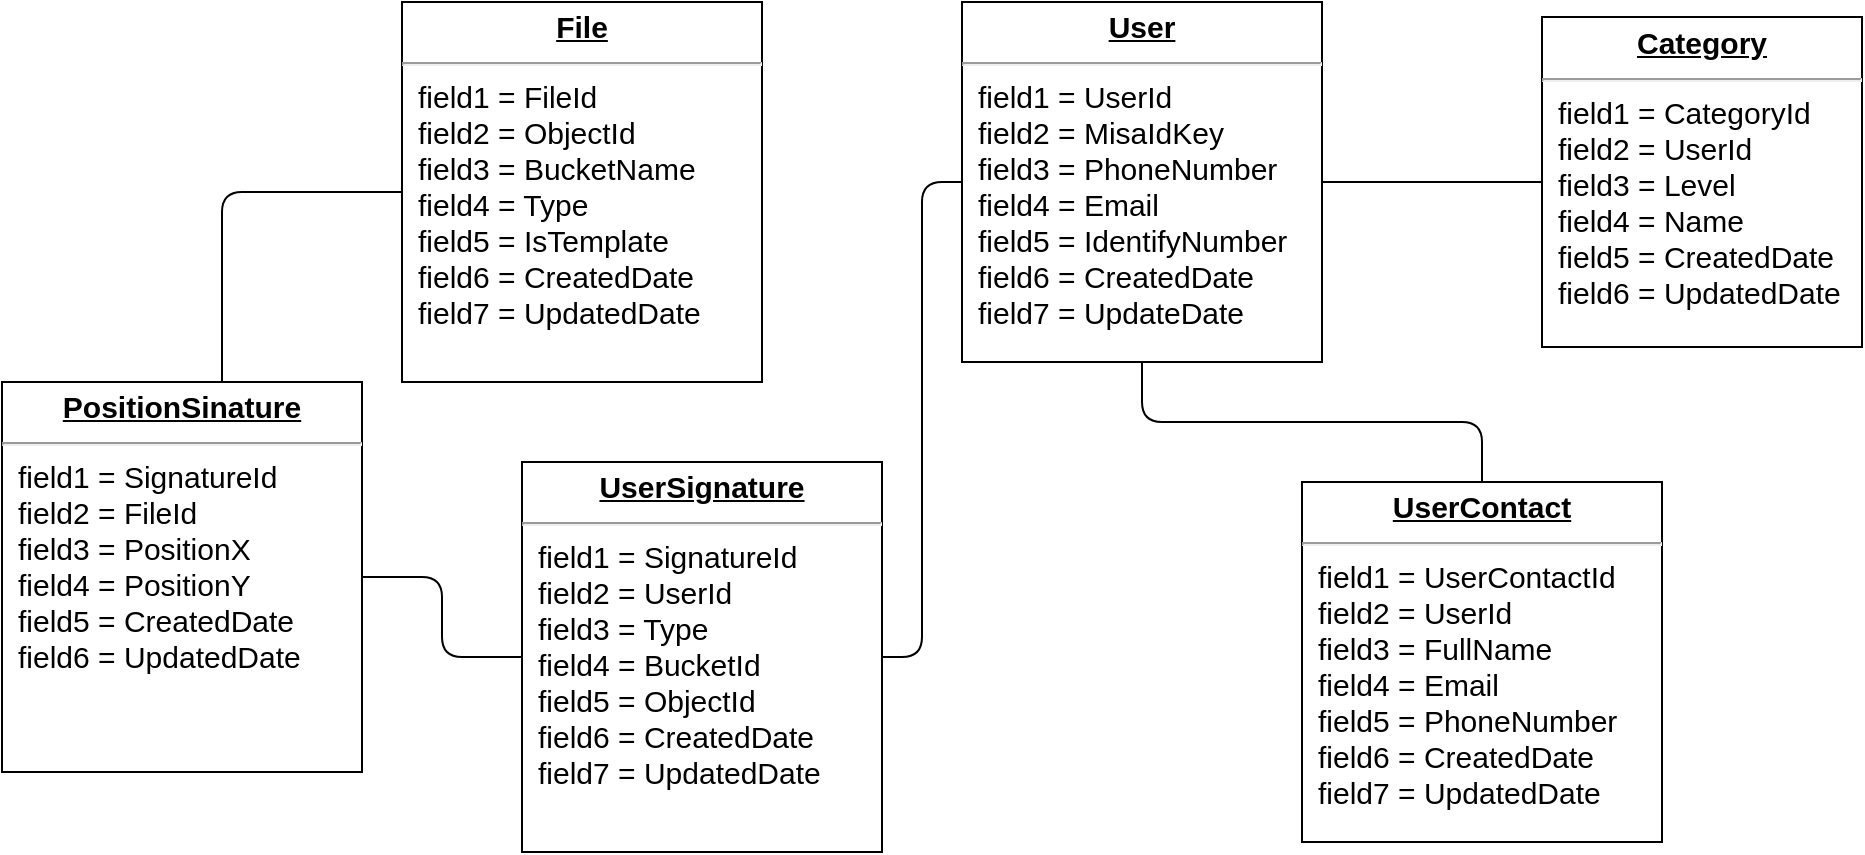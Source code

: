 <mxfile version="14.6.5" type="github">
  <diagram name="Page-1" id="a7904f86-f2b4-8e86-fa97-74104820619b">
    <mxGraphModel dx="1422" dy="762" grid="1" gridSize="10" guides="1" tooltips="1" connect="1" arrows="1" fold="1" page="1" pageScale="1" pageWidth="1100" pageHeight="850" background="#ffffff" math="0" shadow="0">
      <root>
        <mxCell id="0" />
        <mxCell id="1" parent="0" />
        <mxCell id="24794b860abc3c2d-19" value="&lt;p style=&quot;margin: 4px 0px 0px ; text-align: center ; text-decoration: underline ; font-size: 15px&quot;&gt;&lt;b style=&quot;font-size: 15px&quot;&gt;File&lt;/b&gt;&lt;/p&gt;&lt;hr style=&quot;font-size: 15px&quot;&gt;&lt;p style=&quot;margin: 0px 0px 0px 8px ; font-size: 15px&quot;&gt;field1 = FileId&lt;br style=&quot;font-size: 15px&quot;&gt;field2 = ObjectId&lt;br style=&quot;font-size: 15px&quot;&gt;field3 = BucketName&lt;/p&gt;&lt;p style=&quot;margin: 0px 0px 0px 8px ; font-size: 15px&quot;&gt;field4 = Type&lt;br style=&quot;font-size: 15px&quot;&gt;&lt;/p&gt;&lt;p style=&quot;margin: 0px 0px 0px 8px ; font-size: 15px&quot;&gt;field5 = IsTemplate&lt;br style=&quot;font-size: 15px&quot;&gt;&lt;/p&gt;&lt;p style=&quot;margin: 0px 0px 0px 8px ; font-size: 15px&quot;&gt;field6 = CreatedDate&lt;br style=&quot;font-size: 15px&quot;&gt;&lt;/p&gt;&lt;p style=&quot;margin: 0px 0px 0px 8px ; font-size: 15px&quot;&gt;field7 = UpdatedDate&lt;/p&gt;" style="verticalAlign=top;align=left;overflow=fill;fontSize=15;fontFamily=Helvetica;html=1;rounded=0;shadow=0;comic=0;labelBackgroundColor=none;strokeWidth=1" parent="1" vertex="1">
          <mxGeometry x="210" y="40" width="180" height="190" as="geometry" />
        </mxCell>
        <mxCell id="4iH1GzRxDfgeXJONlSuH-14" style="edgeStyle=orthogonalEdgeStyle;rounded=1;orthogonalLoop=1;jettySize=auto;html=1;entryX=1;entryY=0.5;entryDx=0;entryDy=0;fontSize=15;endArrow=none;endFill=0;strokeColor=#000000;" edge="1" parent="1" source="24794b860abc3c2d-20" target="4iH1GzRxDfgeXJONlSuH-5">
          <mxGeometry relative="1" as="geometry" />
        </mxCell>
        <mxCell id="24794b860abc3c2d-20" value="&lt;p style=&quot;margin: 4px 0px 0px; text-align: center; text-decoration: underline; font-size: 15px;&quot;&gt;&lt;b style=&quot;font-size: 15px;&quot;&gt;UserSignature&lt;/b&gt;&lt;/p&gt;&lt;hr style=&quot;font-size: 15px;&quot;&gt;&lt;p style=&quot;margin: 0px 0px 0px 8px; font-size: 15px;&quot;&gt;field1 = SignatureId&lt;br style=&quot;font-size: 15px;&quot;&gt;field2 = UserId&lt;br style=&quot;font-size: 15px;&quot;&gt;field3 = Type&lt;/p&gt;&lt;p style=&quot;margin: 0px 0px 0px 8px; font-size: 15px;&quot;&gt;field4 = BucketId&lt;/p&gt;&lt;p style=&quot;margin: 0px 0px 0px 8px; font-size: 15px;&quot;&gt;field5 = ObjectId&lt;br style=&quot;font-size: 15px;&quot;&gt;&lt;/p&gt;&lt;p style=&quot;margin: 0px 0px 0px 8px; font-size: 15px;&quot;&gt;field6 = CreatedDate&lt;/p&gt;&lt;p style=&quot;margin: 0px 0px 0px 8px; font-size: 15px;&quot;&gt;field7 = UpdatedDate&lt;/p&gt;&lt;p style=&quot;margin: 0px 0px 0px 8px; font-size: 15px;&quot;&gt;&lt;br style=&quot;font-size: 15px;&quot;&gt;&lt;/p&gt;" style="verticalAlign=top;align=left;overflow=fill;fontSize=15;fontFamily=Helvetica;html=1;rounded=0;shadow=0;comic=0;labelBackgroundColor=none;strokeWidth=1" parent="1" vertex="1">
          <mxGeometry x="270" y="270" width="180" height="195" as="geometry" />
        </mxCell>
        <mxCell id="4iH1GzRxDfgeXJONlSuH-12" style="edgeStyle=orthogonalEdgeStyle;rounded=1;orthogonalLoop=1;jettySize=auto;html=1;entryX=0;entryY=0.5;entryDx=0;entryDy=0;fontSize=15;endArrow=none;endFill=0;strokeColor=#000000;" edge="1" parent="1" source="24794b860abc3c2d-23" target="24794b860abc3c2d-26">
          <mxGeometry relative="1" as="geometry" />
        </mxCell>
        <mxCell id="4iH1GzRxDfgeXJONlSuH-13" style="edgeStyle=orthogonalEdgeStyle;rounded=1;orthogonalLoop=1;jettySize=auto;html=1;entryX=1;entryY=0.5;entryDx=0;entryDy=0;fontSize=15;endArrow=none;endFill=0;strokeColor=#000000;" edge="1" parent="1" source="24794b860abc3c2d-23" target="24794b860abc3c2d-20">
          <mxGeometry relative="1" as="geometry" />
        </mxCell>
        <mxCell id="4iH1GzRxDfgeXJONlSuH-15" style="edgeStyle=orthogonalEdgeStyle;rounded=1;orthogonalLoop=1;jettySize=auto;html=1;entryX=0.5;entryY=0;entryDx=0;entryDy=0;fontSize=15;endArrow=none;endFill=0;strokeColor=#000000;" edge="1" parent="1" source="24794b860abc3c2d-23" target="24794b860abc3c2d-24">
          <mxGeometry relative="1" as="geometry" />
        </mxCell>
        <mxCell id="24794b860abc3c2d-23" value="&lt;p style=&quot;margin: 4px 0px 0px ; text-align: center ; text-decoration: underline ; font-size: 15px&quot;&gt;&lt;b style=&quot;font-size: 15px&quot;&gt;User&lt;/b&gt;&lt;/p&gt;&lt;hr style=&quot;font-size: 15px&quot;&gt;&lt;p style=&quot;margin: 0px 0px 0px 8px ; font-size: 15px&quot;&gt;field1 = UserId&lt;br style=&quot;font-size: 15px&quot;&gt;field2 = MisaIdKey&lt;br style=&quot;font-size: 15px&quot;&gt;field3 = PhoneNumber&lt;/p&gt;&lt;p style=&quot;margin: 0px 0px 0px 8px ; font-size: 15px&quot;&gt;field4 = Email&lt;br style=&quot;font-size: 15px&quot;&gt;&lt;/p&gt;&lt;p style=&quot;margin: 0px 0px 0px 8px ; font-size: 15px&quot;&gt;field5 = IdentifyNumber&lt;br style=&quot;font-size: 15px&quot;&gt;&lt;/p&gt;&lt;p style=&quot;margin: 0px 0px 0px 8px ; font-size: 15px&quot;&gt;field6 = CreatedDate&lt;br style=&quot;font-size: 15px&quot;&gt;&lt;/p&gt;&lt;p style=&quot;margin: 0px 0px 0px 8px ; font-size: 15px&quot;&gt;field7 = UpdateDate&lt;br style=&quot;font-size: 15px&quot;&gt;&lt;/p&gt;&lt;p style=&quot;margin: 0px 0px 0px 8px ; font-size: 15px&quot;&gt;&lt;br&gt;&lt;/p&gt;" style="verticalAlign=top;align=left;overflow=fill;fontSize=15;fontFamily=Helvetica;html=1;rounded=0;shadow=0;comic=0;labelBackgroundColor=none;strokeWidth=1" parent="1" vertex="1">
          <mxGeometry x="490" y="40" width="180" height="180" as="geometry" />
        </mxCell>
        <mxCell id="24794b860abc3c2d-24" value="&lt;p style=&quot;margin: 4px 0px 0px; text-align: center; text-decoration: underline; font-size: 15px;&quot;&gt;&lt;b style=&quot;font-size: 15px;&quot;&gt;UserContact&lt;/b&gt;&lt;/p&gt;&lt;hr style=&quot;font-size: 15px;&quot;&gt;&lt;p style=&quot;margin: 0px 0px 0px 8px; font-size: 15px;&quot;&gt;field1 = UserContactId&lt;br style=&quot;font-size: 15px;&quot;&gt;field2 = UserId&lt;br style=&quot;font-size: 15px;&quot;&gt;field3 = FullName&lt;/p&gt;&lt;p style=&quot;margin: 0px 0px 0px 8px; font-size: 15px;&quot;&gt;field4 = Email&lt;br style=&quot;font-size: 15px;&quot;&gt;&lt;/p&gt;&lt;p style=&quot;margin: 0px 0px 0px 8px; font-size: 15px;&quot;&gt;field5 = PhoneNumber&lt;br style=&quot;font-size: 15px;&quot;&gt;&lt;/p&gt;&lt;p style=&quot;margin: 0px 0px 0px 8px; font-size: 15px;&quot;&gt;field6 = CreatedDate&lt;br style=&quot;font-size: 15px;&quot;&gt;&lt;/p&gt;&lt;p style=&quot;margin: 0px 0px 0px 8px; font-size: 15px;&quot;&gt;field7 = UpdatedDate&lt;/p&gt;" style="verticalAlign=top;align=left;overflow=fill;fontSize=15;fontFamily=Helvetica;html=1;rounded=0;shadow=0;comic=0;labelBackgroundColor=none;strokeWidth=1" parent="1" vertex="1">
          <mxGeometry x="660" y="280" width="180" height="180" as="geometry" />
        </mxCell>
        <mxCell id="24794b860abc3c2d-26" value="&lt;p style=&quot;margin: 4px 0px 0px; text-align: center; text-decoration: underline; font-size: 15px;&quot;&gt;&lt;b style=&quot;font-size: 15px;&quot;&gt;Category&lt;/b&gt;&lt;/p&gt;&lt;hr style=&quot;font-size: 15px;&quot;&gt;&lt;p style=&quot;margin: 0px 0px 0px 8px; font-size: 15px;&quot;&gt;field1 = CategoryId&lt;br style=&quot;font-size: 15px;&quot;&gt;field2 = UserId&lt;br style=&quot;font-size: 15px;&quot;&gt;field3 = Level&lt;/p&gt;&lt;p style=&quot;margin: 0px 0px 0px 8px; font-size: 15px;&quot;&gt;field4 = Name&lt;br style=&quot;font-size: 15px;&quot;&gt;&lt;/p&gt;&lt;p style=&quot;margin: 0px 0px 0px 8px; font-size: 15px;&quot;&gt;field5 = CreatedDate&lt;/p&gt;&lt;p style=&quot;margin: 0px 0px 0px 8px; font-size: 15px;&quot;&gt;field6 = UpdatedDate&lt;/p&gt;&lt;p style=&quot;margin: 0px 0px 0px 8px; font-size: 15px;&quot;&gt;&lt;br style=&quot;font-size: 15px;&quot;&gt;&lt;/p&gt;" style="verticalAlign=top;align=left;overflow=fill;fontSize=15;fontFamily=Helvetica;html=1;rounded=0;shadow=0;comic=0;labelBackgroundColor=none;strokeWidth=1" parent="1" vertex="1">
          <mxGeometry x="780" y="47.5" width="160" height="165" as="geometry" />
        </mxCell>
        <mxCell id="4iH1GzRxDfgeXJONlSuH-11" style="edgeStyle=orthogonalEdgeStyle;orthogonalLoop=1;jettySize=auto;html=1;entryX=0;entryY=0.5;entryDx=0;entryDy=0;fontSize=15;rounded=1;endArrow=none;endFill=0;" edge="1" parent="1" source="4iH1GzRxDfgeXJONlSuH-5" target="24794b860abc3c2d-19">
          <mxGeometry relative="1" as="geometry">
            <Array as="points">
              <mxPoint x="120" y="135" />
            </Array>
          </mxGeometry>
        </mxCell>
        <mxCell id="4iH1GzRxDfgeXJONlSuH-5" value="&lt;p style=&quot;margin: 4px 0px 0px ; text-align: center ; text-decoration: underline ; font-size: 15px&quot;&gt;&lt;b style=&quot;font-size: 15px&quot;&gt;PositionSinature&lt;/b&gt;&lt;/p&gt;&lt;hr style=&quot;font-size: 15px&quot;&gt;&lt;p style=&quot;margin: 0px 0px 0px 8px ; font-size: 15px&quot;&gt;field1 = SignatureId&lt;br style=&quot;font-size: 15px&quot;&gt;field2 = FileId&lt;br style=&quot;font-size: 15px&quot;&gt;field3 = PositionX&lt;/p&gt;&lt;p style=&quot;margin: 0px 0px 0px 8px ; font-size: 15px&quot;&gt;field4 = PositionY&lt;/p&gt;&lt;p style=&quot;margin: 0px 0px 0px 8px ; font-size: 15px&quot;&gt;field5 = CreatedDate&lt;br style=&quot;font-size: 15px&quot;&gt;&lt;/p&gt;&lt;p style=&quot;margin: 0px 0px 0px 8px ; font-size: 15px&quot;&gt;field6 = UpdatedDate&lt;/p&gt;&lt;p style=&quot;margin: 0px 0px 0px 8px ; font-size: 15px&quot;&gt;&lt;br style=&quot;font-size: 15px&quot;&gt;&lt;/p&gt;" style="verticalAlign=top;align=left;overflow=fill;fontSize=15;fontFamily=Helvetica;html=1;rounded=0;shadow=0;comic=0;labelBackgroundColor=none;strokeWidth=1" vertex="1" parent="1">
          <mxGeometry x="10" y="230" width="180" height="195" as="geometry" />
        </mxCell>
      </root>
    </mxGraphModel>
  </diagram>
</mxfile>

